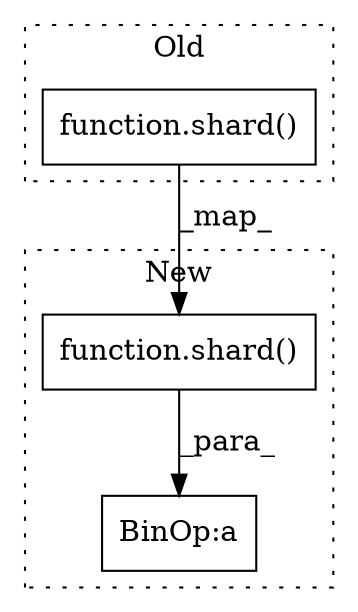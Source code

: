 digraph G {
subgraph cluster0 {
1 [label="function.shard()" a="75" s="5031,5081" l="6,1" shape="box"];
label = "Old";
style="dotted";
}
subgraph cluster1 {
2 [label="function.shard()" a="75" s="5480,5530" l="6,1" shape="box"];
3 [label="BinOp:a" a="82" s="5617" l="9" shape="box"];
label = "New";
style="dotted";
}
1 -> 2 [label="_map_"];
2 -> 3 [label="_para_"];
}